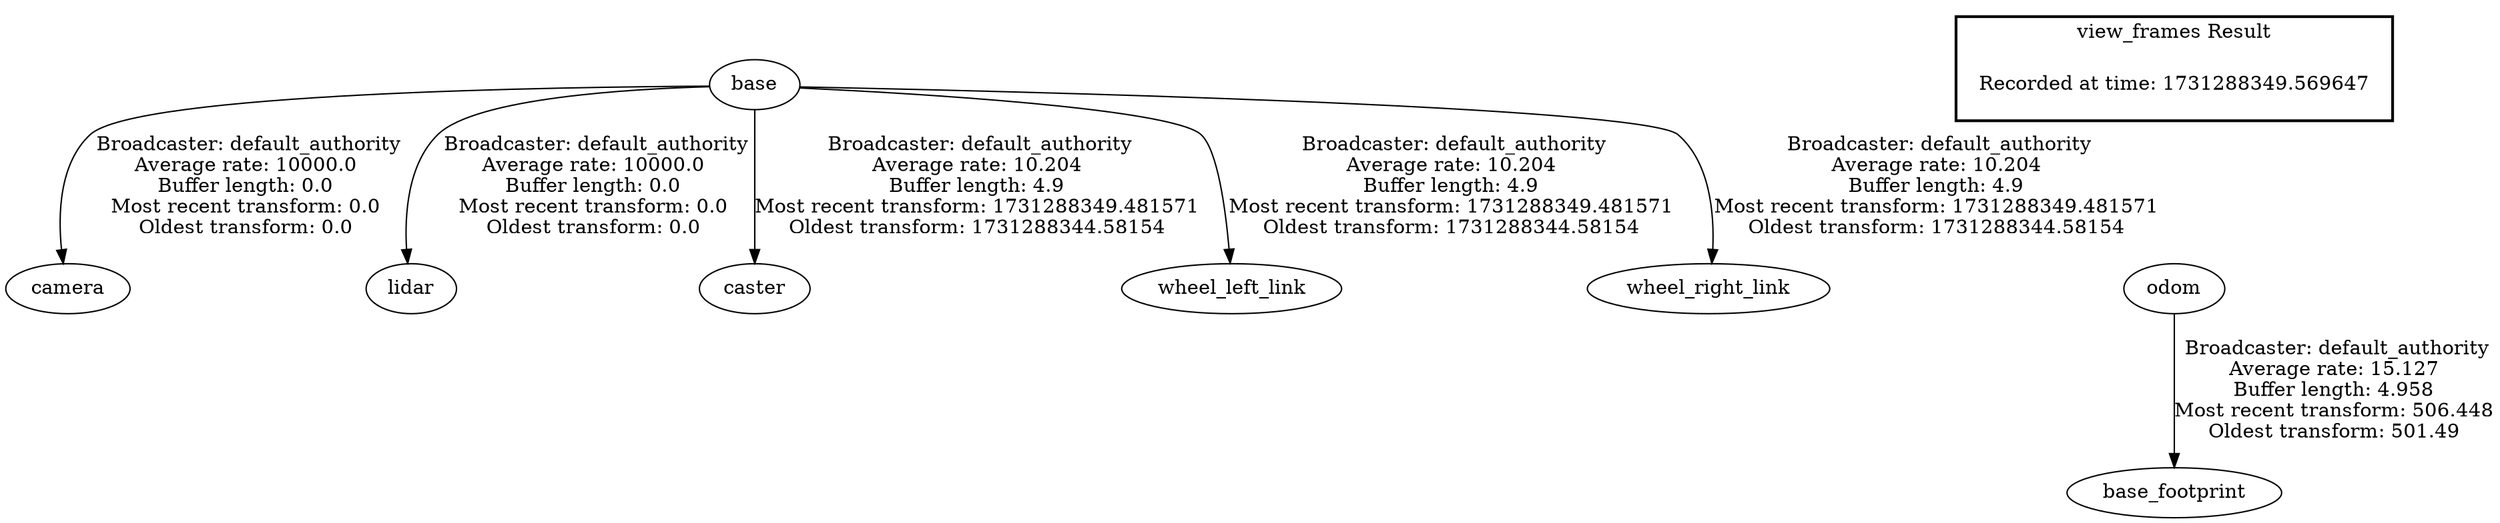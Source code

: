 digraph G {
"base" -> "camera"[label=" Broadcaster: default_authority\nAverage rate: 10000.0\nBuffer length: 0.0\nMost recent transform: 0.0\nOldest transform: 0.0\n"];
"base" -> "lidar"[label=" Broadcaster: default_authority\nAverage rate: 10000.0\nBuffer length: 0.0\nMost recent transform: 0.0\nOldest transform: 0.0\n"];
"base" -> "caster"[label=" Broadcaster: default_authority\nAverage rate: 10.204\nBuffer length: 4.9\nMost recent transform: 1731288349.481571\nOldest transform: 1731288344.58154\n"];
"base" -> "wheel_left_link"[label=" Broadcaster: default_authority\nAverage rate: 10.204\nBuffer length: 4.9\nMost recent transform: 1731288349.481571\nOldest transform: 1731288344.58154\n"];
"base" -> "wheel_right_link"[label=" Broadcaster: default_authority\nAverage rate: 10.204\nBuffer length: 4.9\nMost recent transform: 1731288349.481571\nOldest transform: 1731288344.58154\n"];
"odom" -> "base_footprint"[label=" Broadcaster: default_authority\nAverage rate: 15.127\nBuffer length: 4.958\nMost recent transform: 506.448\nOldest transform: 501.49\n"];
edge [style=invis];
 subgraph cluster_legend { style=bold; color=black; label ="view_frames Result";
"Recorded at time: 1731288349.569647"[ shape=plaintext ] ;
}->"odom";
}